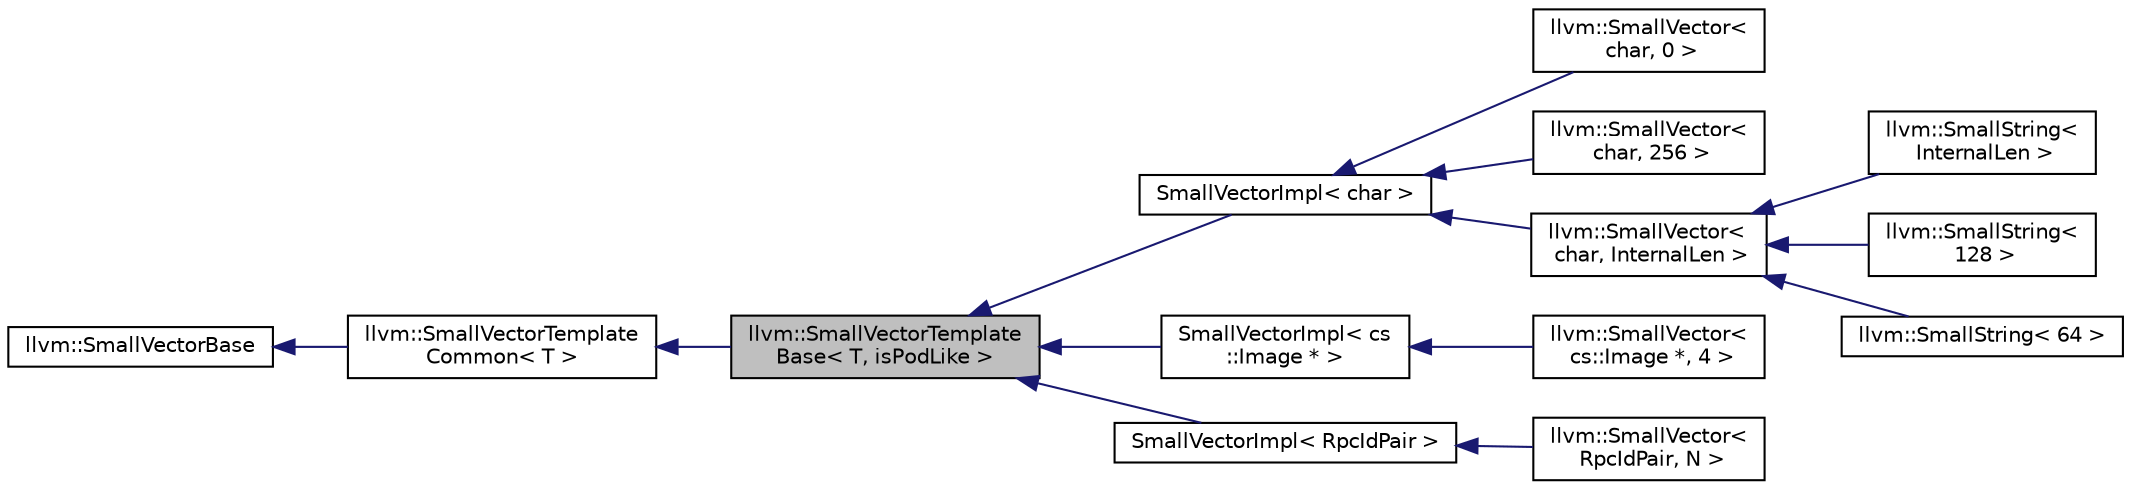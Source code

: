 digraph "llvm::SmallVectorTemplateBase&lt; T, isPodLike &gt;"
{
  edge [fontname="Helvetica",fontsize="10",labelfontname="Helvetica",labelfontsize="10"];
  node [fontname="Helvetica",fontsize="10",shape=record];
  rankdir="LR";
  Node1 [label="llvm::SmallVectorTemplate\lBase\< T, isPodLike \>",height=0.2,width=0.4,color="black", fillcolor="grey75", style="filled", fontcolor="black"];
  Node2 -> Node1 [dir="back",color="midnightblue",fontsize="10",style="solid",fontname="Helvetica"];
  Node2 [label="llvm::SmallVectorTemplate\lCommon\< T \>",height=0.2,width=0.4,color="black", fillcolor="white", style="filled",URL="$classllvm_1_1SmallVectorTemplateCommon.html"];
  Node3 -> Node2 [dir="back",color="midnightblue",fontsize="10",style="solid",fontname="Helvetica"];
  Node3 [label="llvm::SmallVectorBase",height=0.2,width=0.4,color="black", fillcolor="white", style="filled",URL="$classllvm_1_1SmallVectorBase.html",tooltip="This is all the non-templated stuff common to all SmallVectors. "];
  Node1 -> Node4 [dir="back",color="midnightblue",fontsize="10",style="solid",fontname="Helvetica"];
  Node4 [label="SmallVectorImpl\< char \>",height=0.2,width=0.4,color="black", fillcolor="white", style="filled",URL="$classllvm_1_1SmallVectorImpl.html"];
  Node4 -> Node5 [dir="back",color="midnightblue",fontsize="10",style="solid",fontname="Helvetica"];
  Node5 [label="llvm::SmallVector\<\l char, 0 \>",height=0.2,width=0.4,color="black", fillcolor="white", style="filled",URL="$classllvm_1_1SmallVector.html"];
  Node4 -> Node6 [dir="back",color="midnightblue",fontsize="10",style="solid",fontname="Helvetica"];
  Node6 [label="llvm::SmallVector\<\l char, 256 \>",height=0.2,width=0.4,color="black", fillcolor="white", style="filled",URL="$classllvm_1_1SmallVector.html"];
  Node4 -> Node7 [dir="back",color="midnightblue",fontsize="10",style="solid",fontname="Helvetica"];
  Node7 [label="llvm::SmallVector\<\l char, InternalLen \>",height=0.2,width=0.4,color="black", fillcolor="white", style="filled",URL="$classllvm_1_1SmallVector.html"];
  Node7 -> Node8 [dir="back",color="midnightblue",fontsize="10",style="solid",fontname="Helvetica"];
  Node8 [label="llvm::SmallString\<\l InternalLen \>",height=0.2,width=0.4,color="black", fillcolor="white", style="filled",URL="$classllvm_1_1SmallString.html",tooltip="SmallString - A SmallString is just a SmallVector with methods and accessors that make it work better..."];
  Node7 -> Node9 [dir="back",color="midnightblue",fontsize="10",style="solid",fontname="Helvetica"];
  Node9 [label="llvm::SmallString\<\l 128 \>",height=0.2,width=0.4,color="black", fillcolor="white", style="filled",URL="$classllvm_1_1SmallString.html"];
  Node7 -> Node10 [dir="back",color="midnightblue",fontsize="10",style="solid",fontname="Helvetica"];
  Node10 [label="llvm::SmallString\< 64 \>",height=0.2,width=0.4,color="black", fillcolor="white", style="filled",URL="$classllvm_1_1SmallString.html"];
  Node1 -> Node11 [dir="back",color="midnightblue",fontsize="10",style="solid",fontname="Helvetica"];
  Node11 [label="SmallVectorImpl\< cs\l::Image * \>",height=0.2,width=0.4,color="black", fillcolor="white", style="filled",URL="$classllvm_1_1SmallVectorImpl.html"];
  Node11 -> Node12 [dir="back",color="midnightblue",fontsize="10",style="solid",fontname="Helvetica"];
  Node12 [label="llvm::SmallVector\<\l cs::Image *, 4 \>",height=0.2,width=0.4,color="black", fillcolor="white", style="filled",URL="$classllvm_1_1SmallVector.html"];
  Node1 -> Node13 [dir="back",color="midnightblue",fontsize="10",style="solid",fontname="Helvetica"];
  Node13 [label="SmallVectorImpl\< RpcIdPair \>",height=0.2,width=0.4,color="black", fillcolor="white", style="filled",URL="$classllvm_1_1SmallVectorImpl.html"];
  Node13 -> Node14 [dir="back",color="midnightblue",fontsize="10",style="solid",fontname="Helvetica"];
  Node14 [label="llvm::SmallVector\<\l RpcIdPair, N \>",height=0.2,width=0.4,color="black", fillcolor="white", style="filled",URL="$classllvm_1_1SmallVector.html"];
}
